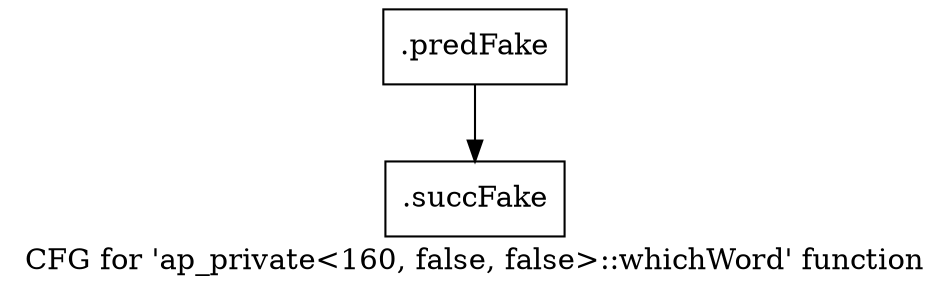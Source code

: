 digraph "CFG for 'ap_private\<160, false, false\>::whichWord' function" {
	label="CFG for 'ap_private\<160, false, false\>::whichWord' function";

	Node0x5884070 [shape=record,filename="",linenumber="",label="{.predFake}"];
	Node0x5884070 -> Node0x60758c0[ callList="" memoryops="" filename="/mnt/xilinx/Vitis_HLS/2021.2/include/etc/ap_private.h" execusionnum="0"];
	Node0x60758c0 [shape=record,filename="/mnt/xilinx/Vitis_HLS/2021.2/include/etc/ap_private.h",linenumber="3505",label="{.succFake}"];
}
